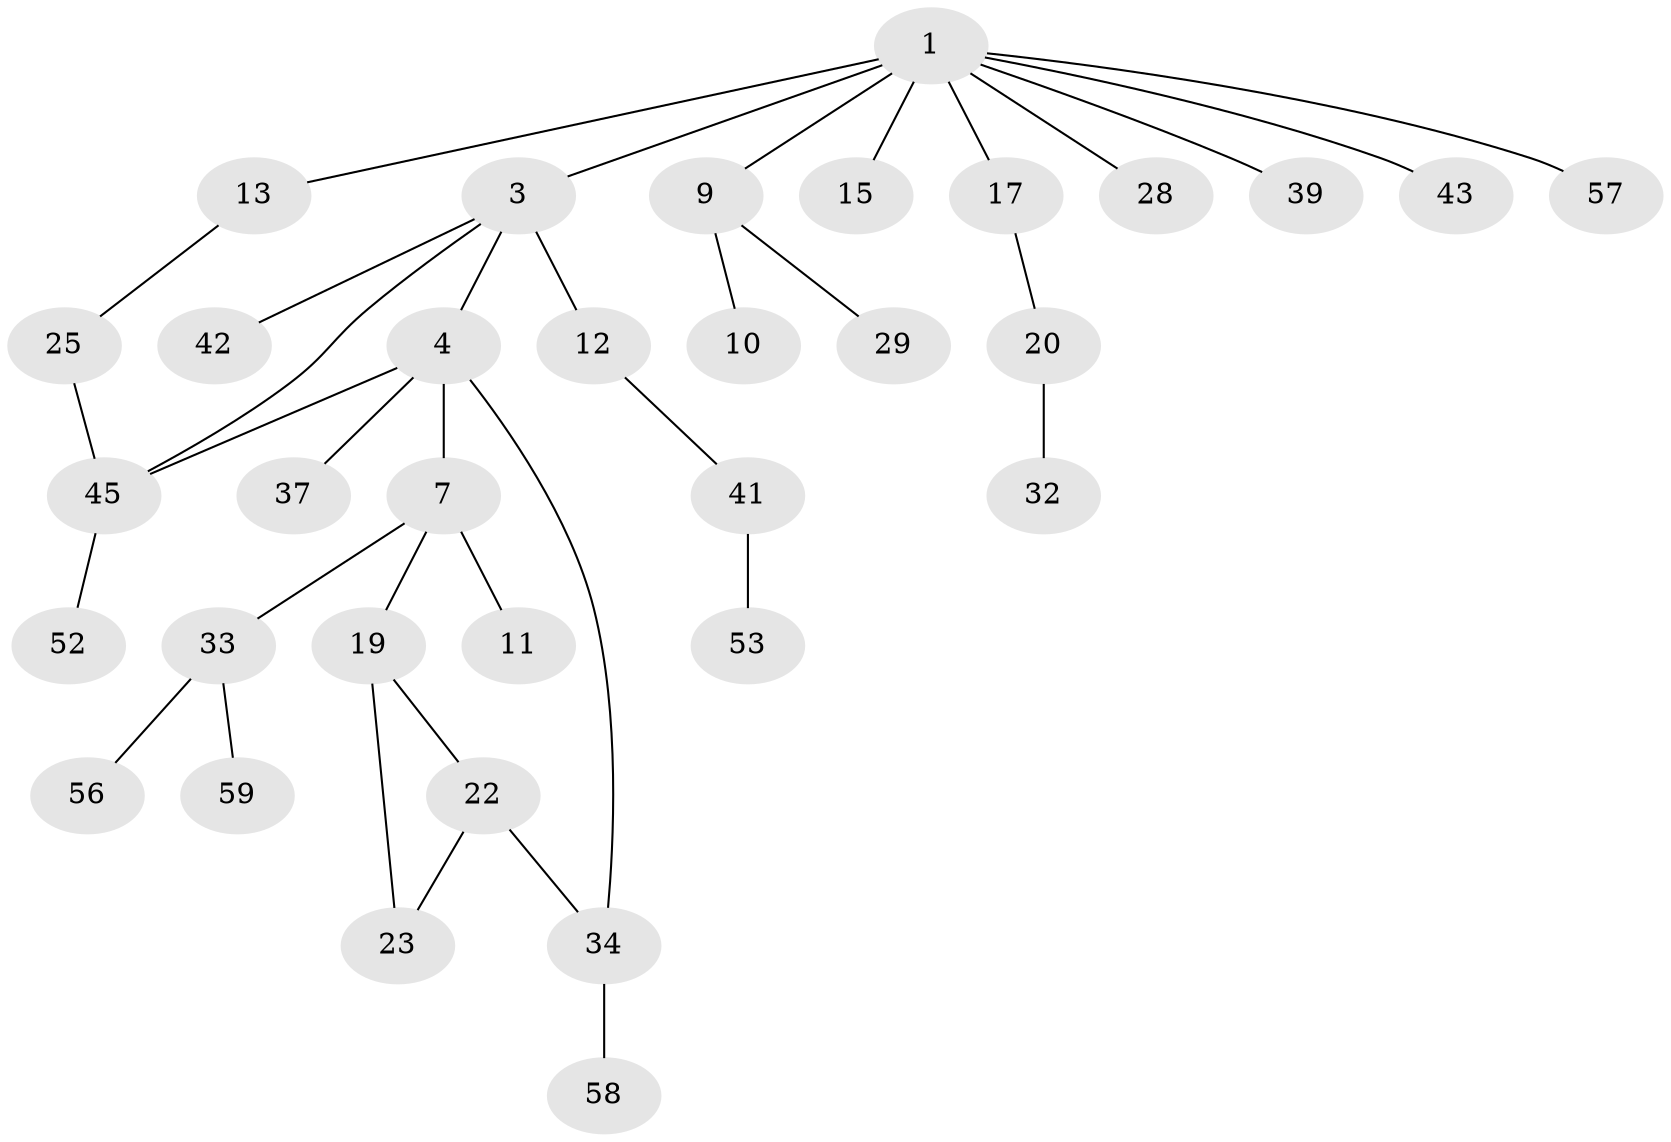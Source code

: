 // original degree distribution, {3: 0.13636363636363635, 4: 0.06060606060606061, 7: 0.015151515151515152, 6: 0.030303030303030304, 5: 0.030303030303030304, 2: 0.30303030303030304, 1: 0.42424242424242425}
// Generated by graph-tools (version 1.1) at 2025/13/03/09/25 04:13:38]
// undirected, 33 vertices, 36 edges
graph export_dot {
graph [start="1"]
  node [color=gray90,style=filled];
  1 [super="+2+64"];
  3 [super="+48+55+16+8"];
  4 [super="+60+18"];
  7 [super="+38"];
  9 [super="+27"];
  10 [super="+36+40"];
  11 [super="+14"];
  12 [super="+26"];
  13 [super="+21"];
  15;
  17;
  19;
  20;
  22 [super="+65"];
  23 [super="+30"];
  25 [super="+35"];
  28;
  29;
  32 [super="+50"];
  33;
  34;
  37 [super="+46"];
  39 [super="+44"];
  41;
  42;
  43;
  45 [super="+49+51"];
  52 [super="+62"];
  53;
  56;
  57;
  58;
  59;
  1 -- 13;
  1 -- 3 [weight=2];
  1 -- 39;
  1 -- 9;
  1 -- 43;
  1 -- 15;
  1 -- 17;
  1 -- 57;
  1 -- 28;
  3 -- 4;
  3 -- 42;
  3 -- 12;
  3 -- 45;
  4 -- 7;
  4 -- 34;
  4 -- 37;
  4 -- 45;
  7 -- 11;
  7 -- 19;
  7 -- 33;
  9 -- 10;
  9 -- 29;
  12 -- 41;
  13 -- 25;
  17 -- 20;
  19 -- 22;
  19 -- 23;
  20 -- 32;
  22 -- 34;
  22 -- 23;
  25 -- 45;
  33 -- 56;
  33 -- 59;
  34 -- 58;
  41 -- 53;
  45 -- 52;
}
